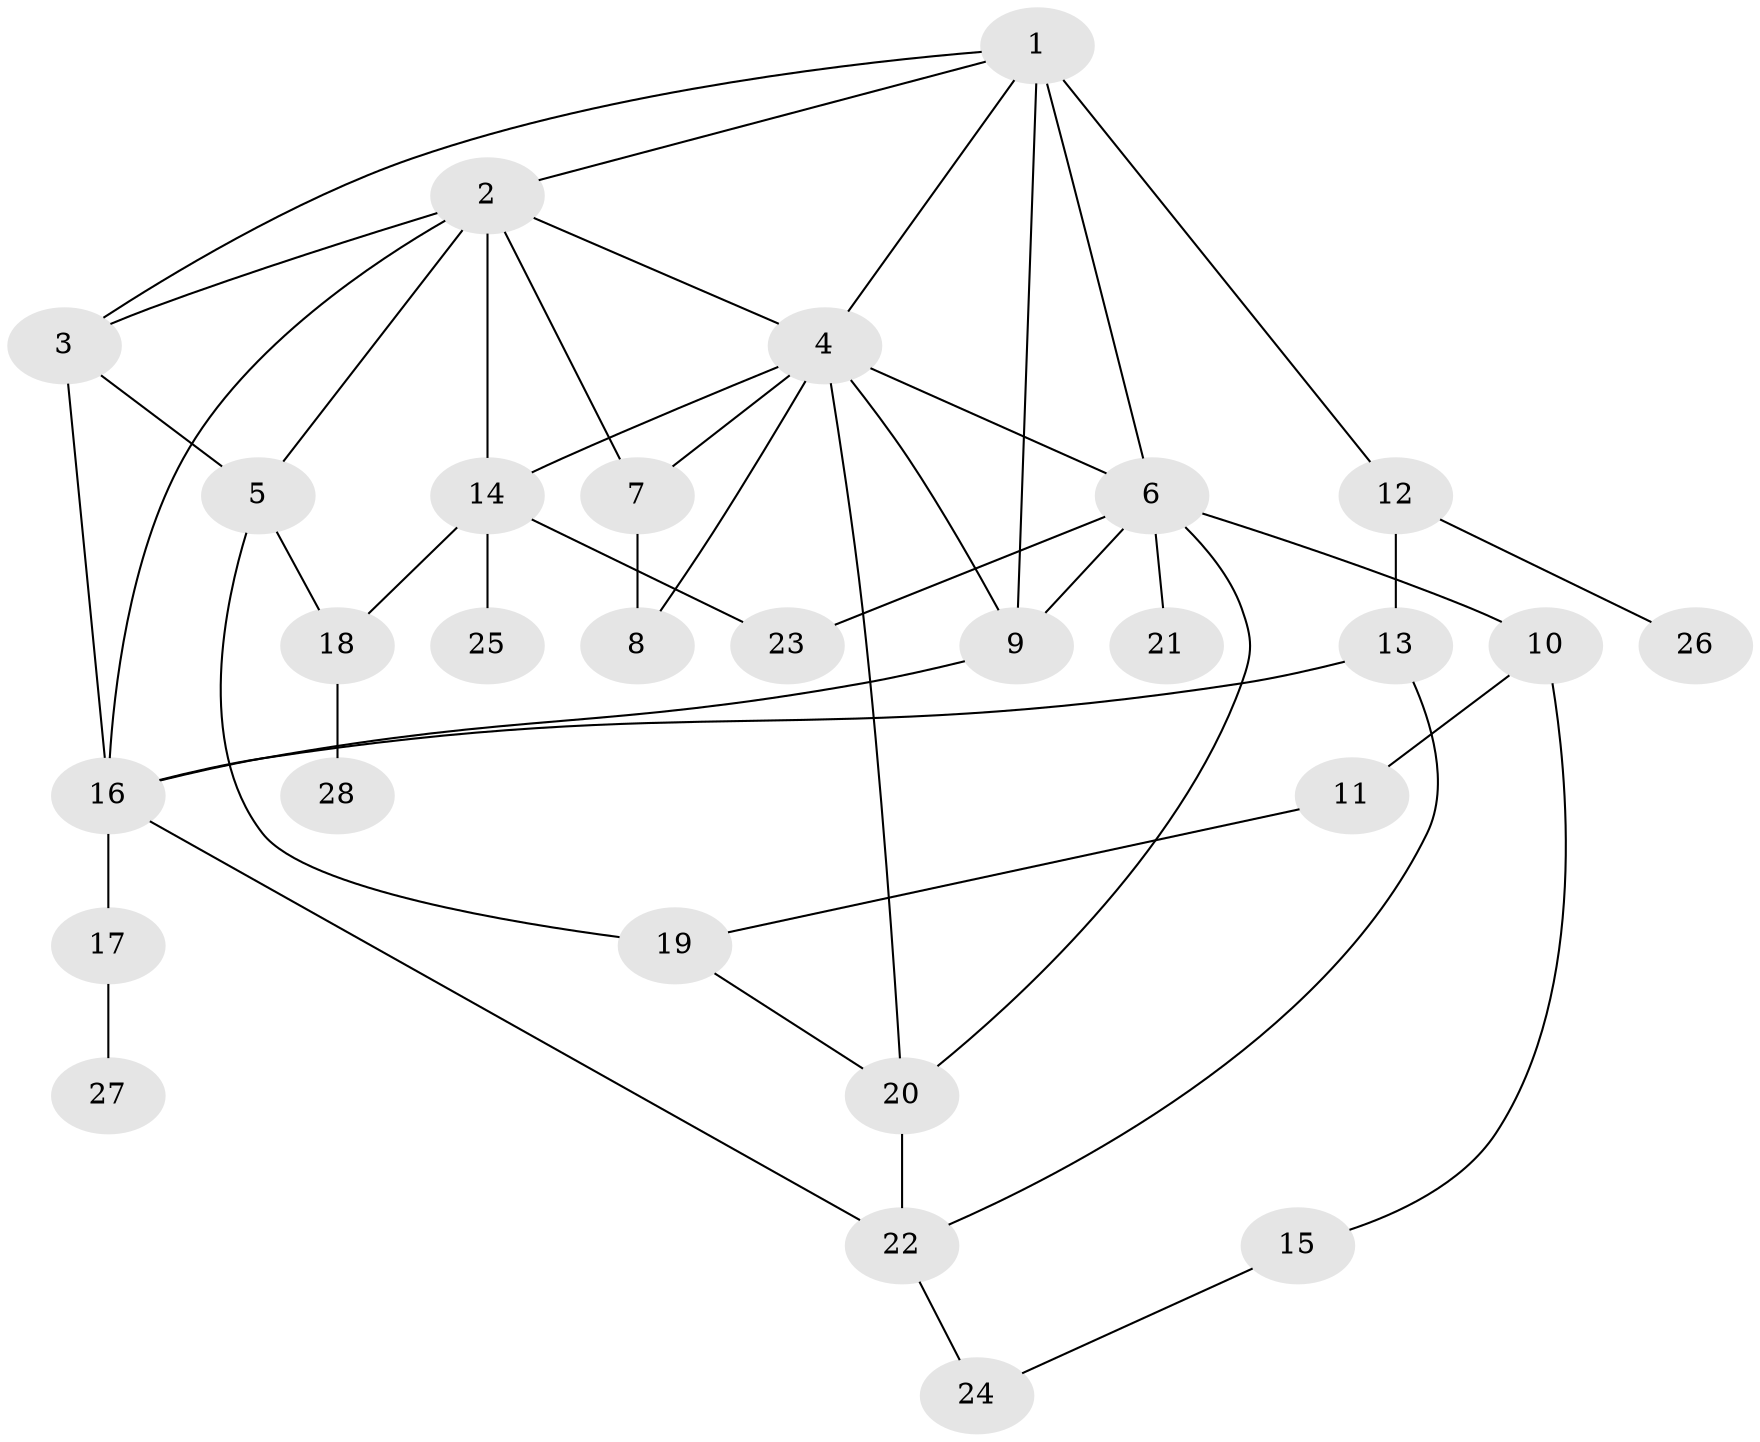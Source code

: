 // original degree distribution, {5: 0.07272727272727272, 6: 0.05454545454545454, 3: 0.32727272727272727, 4: 0.10909090909090909, 2: 0.32727272727272727, 1: 0.10909090909090909}
// Generated by graph-tools (version 1.1) at 2025/34/03/09/25 02:34:15]
// undirected, 28 vertices, 47 edges
graph export_dot {
graph [start="1"]
  node [color=gray90,style=filled];
  1;
  2;
  3;
  4;
  5;
  6;
  7;
  8;
  9;
  10;
  11;
  12;
  13;
  14;
  15;
  16;
  17;
  18;
  19;
  20;
  21;
  22;
  23;
  24;
  25;
  26;
  27;
  28;
  1 -- 2 [weight=1.0];
  1 -- 3 [weight=1.0];
  1 -- 4 [weight=1.0];
  1 -- 6 [weight=2.0];
  1 -- 9 [weight=1.0];
  1 -- 12 [weight=1.0];
  2 -- 3 [weight=1.0];
  2 -- 4 [weight=1.0];
  2 -- 5 [weight=1.0];
  2 -- 7 [weight=1.0];
  2 -- 14 [weight=1.0];
  2 -- 16 [weight=1.0];
  3 -- 5 [weight=1.0];
  3 -- 16 [weight=1.0];
  4 -- 6 [weight=1.0];
  4 -- 7 [weight=1.0];
  4 -- 8 [weight=1.0];
  4 -- 9 [weight=1.0];
  4 -- 14 [weight=1.0];
  4 -- 20 [weight=1.0];
  5 -- 18 [weight=1.0];
  5 -- 19 [weight=2.0];
  6 -- 9 [weight=1.0];
  6 -- 10 [weight=1.0];
  6 -- 20 [weight=1.0];
  6 -- 21 [weight=1.0];
  6 -- 23 [weight=1.0];
  7 -- 8 [weight=1.0];
  9 -- 16 [weight=1.0];
  10 -- 11 [weight=1.0];
  10 -- 15 [weight=1.0];
  11 -- 19 [weight=1.0];
  12 -- 13 [weight=1.0];
  12 -- 26 [weight=1.0];
  13 -- 16 [weight=1.0];
  13 -- 22 [weight=1.0];
  14 -- 18 [weight=1.0];
  14 -- 23 [weight=1.0];
  14 -- 25 [weight=1.0];
  15 -- 24 [weight=1.0];
  16 -- 17 [weight=2.0];
  16 -- 22 [weight=2.0];
  17 -- 27 [weight=1.0];
  18 -- 28 [weight=1.0];
  19 -- 20 [weight=1.0];
  20 -- 22 [weight=1.0];
  22 -- 24 [weight=1.0];
}
